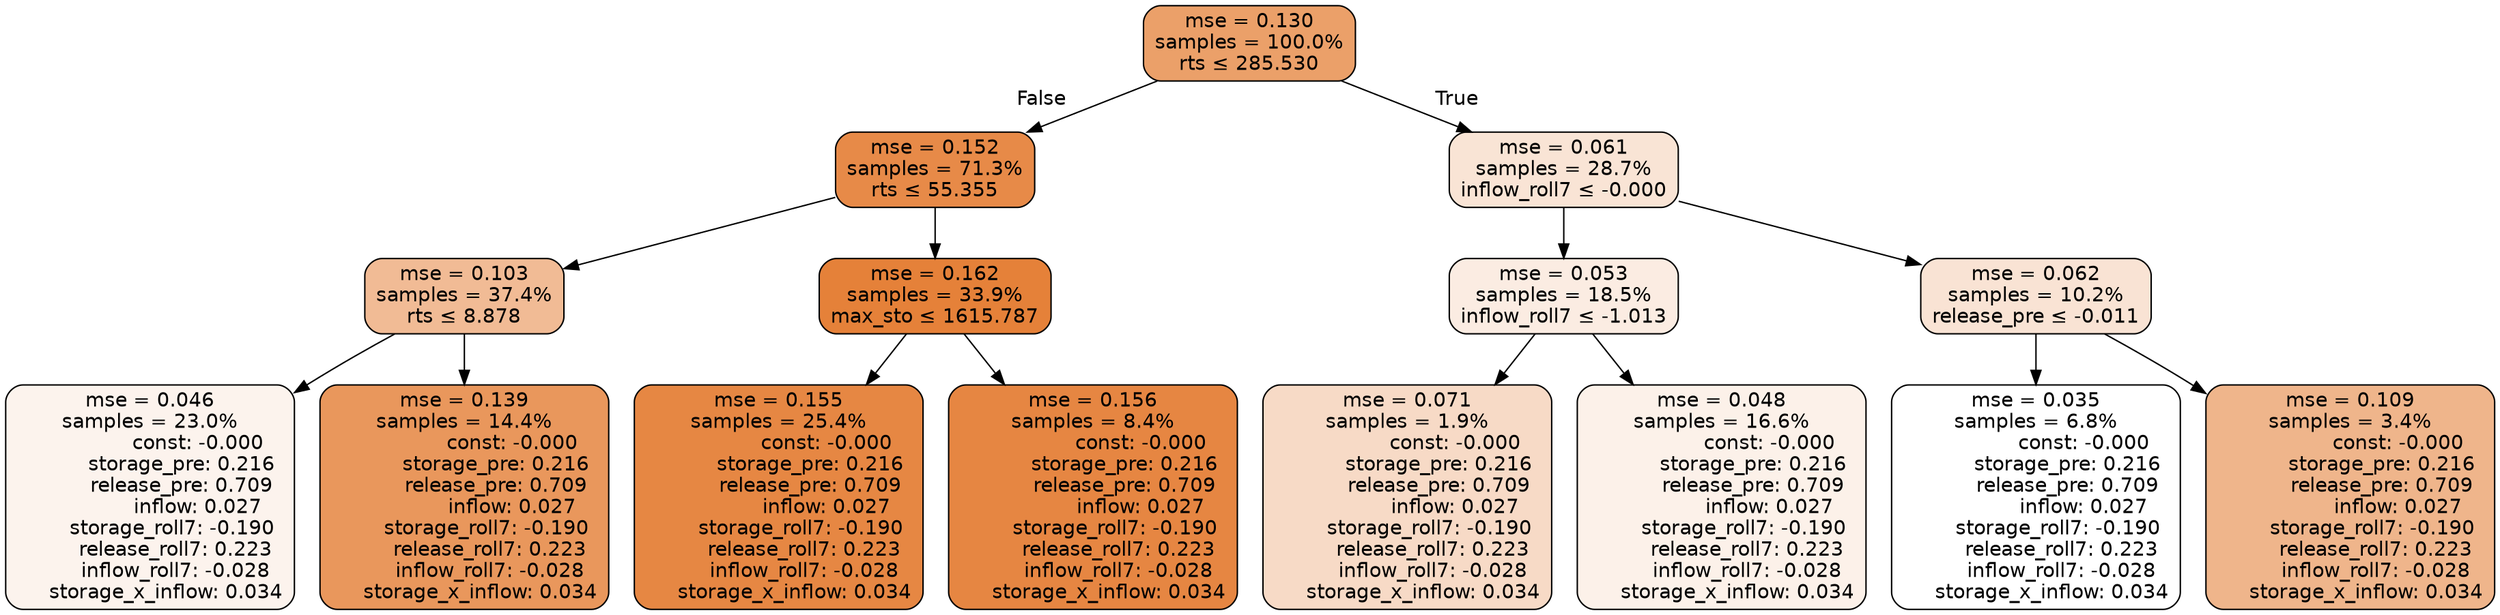 digraph tree {
node [shape=rectangle, style="filled, rounded", color="black", fontname=helvetica] ;
edge [fontname=helvetica] ;
	"0" [label="mse = 0.130
samples = 100.0%
rts &le; 285.530", fillcolor="#eba069"]
	"1" [label="mse = 0.152
samples = 71.3%
rts &le; 55.355", fillcolor="#e78a48"]
	"2" [label="mse = 0.103
samples = 37.4%
rts &le; 8.878", fillcolor="#f1bb95"]
	"3" [label="mse = 0.046
samples = 23.0%
               const: -0.000
          storage_pre: 0.216
          release_pre: 0.709
               inflow: 0.027
       storage_roll7: -0.190
        release_roll7: 0.223
        inflow_roll7: -0.028
     storage_x_inflow: 0.034", fillcolor="#fcf3ed"]
	"4" [label="mse = 0.139
samples = 14.4%
               const: -0.000
          storage_pre: 0.216
          release_pre: 0.709
               inflow: 0.027
       storage_roll7: -0.190
        release_roll7: 0.223
        inflow_roll7: -0.028
     storage_x_inflow: 0.034", fillcolor="#e9975c"]
	"5" [label="mse = 0.162
samples = 33.9%
max_sto &le; 1615.787", fillcolor="#e58139"]
	"6" [label="mse = 0.155
samples = 25.4%
               const: -0.000
          storage_pre: 0.216
          release_pre: 0.709
               inflow: 0.027
       storage_roll7: -0.190
        release_roll7: 0.223
        inflow_roll7: -0.028
     storage_x_inflow: 0.034", fillcolor="#e68743"]
	"7" [label="mse = 0.156
samples = 8.4%
               const: -0.000
          storage_pre: 0.216
          release_pre: 0.709
               inflow: 0.027
       storage_roll7: -0.190
        release_roll7: 0.223
        inflow_roll7: -0.028
     storage_x_inflow: 0.034", fillcolor="#e68642"]
	"8" [label="mse = 0.061
samples = 28.7%
inflow_roll7 &le; -0.000", fillcolor="#f9e4d5"]
	"9" [label="mse = 0.053
samples = 18.5%
inflow_roll7 &le; -1.013", fillcolor="#fbece2"]
	"10" [label="mse = 0.071
samples = 1.9%
               const: -0.000
          storage_pre: 0.216
          release_pre: 0.709
               inflow: 0.027
       storage_roll7: -0.190
        release_roll7: 0.223
        inflow_roll7: -0.028
     storage_x_inflow: 0.034", fillcolor="#f7dac6"]
	"11" [label="mse = 0.048
samples = 16.6%
               const: -0.000
          storage_pre: 0.216
          release_pre: 0.709
               inflow: 0.027
       storage_roll7: -0.190
        release_roll7: 0.223
        inflow_roll7: -0.028
     storage_x_inflow: 0.034", fillcolor="#fcf1e9"]
	"12" [label="mse = 0.062
samples = 10.2%
release_pre &le; -0.011", fillcolor="#f9e3d4"]
	"13" [label="mse = 0.035
samples = 6.8%
               const: -0.000
          storage_pre: 0.216
          release_pre: 0.709
               inflow: 0.027
       storage_roll7: -0.190
        release_roll7: 0.223
        inflow_roll7: -0.028
     storage_x_inflow: 0.034", fillcolor="#ffffff"]
	"14" [label="mse = 0.109
samples = 3.4%
               const: -0.000
          storage_pre: 0.216
          release_pre: 0.709
               inflow: 0.027
       storage_roll7: -0.190
        release_roll7: 0.223
        inflow_roll7: -0.028
     storage_x_inflow: 0.034", fillcolor="#efb58b"]

	"0" -> "1" [labeldistance=2.5, labelangle=45, headlabel="False"]
	"1" -> "2"
	"2" -> "3"
	"2" -> "4"
	"1" -> "5"
	"5" -> "6"
	"5" -> "7"
	"0" -> "8" [labeldistance=2.5, labelangle=-45, headlabel="True"]
	"8" -> "9"
	"9" -> "10"
	"9" -> "11"
	"8" -> "12"
	"12" -> "13"
	"12" -> "14"
}